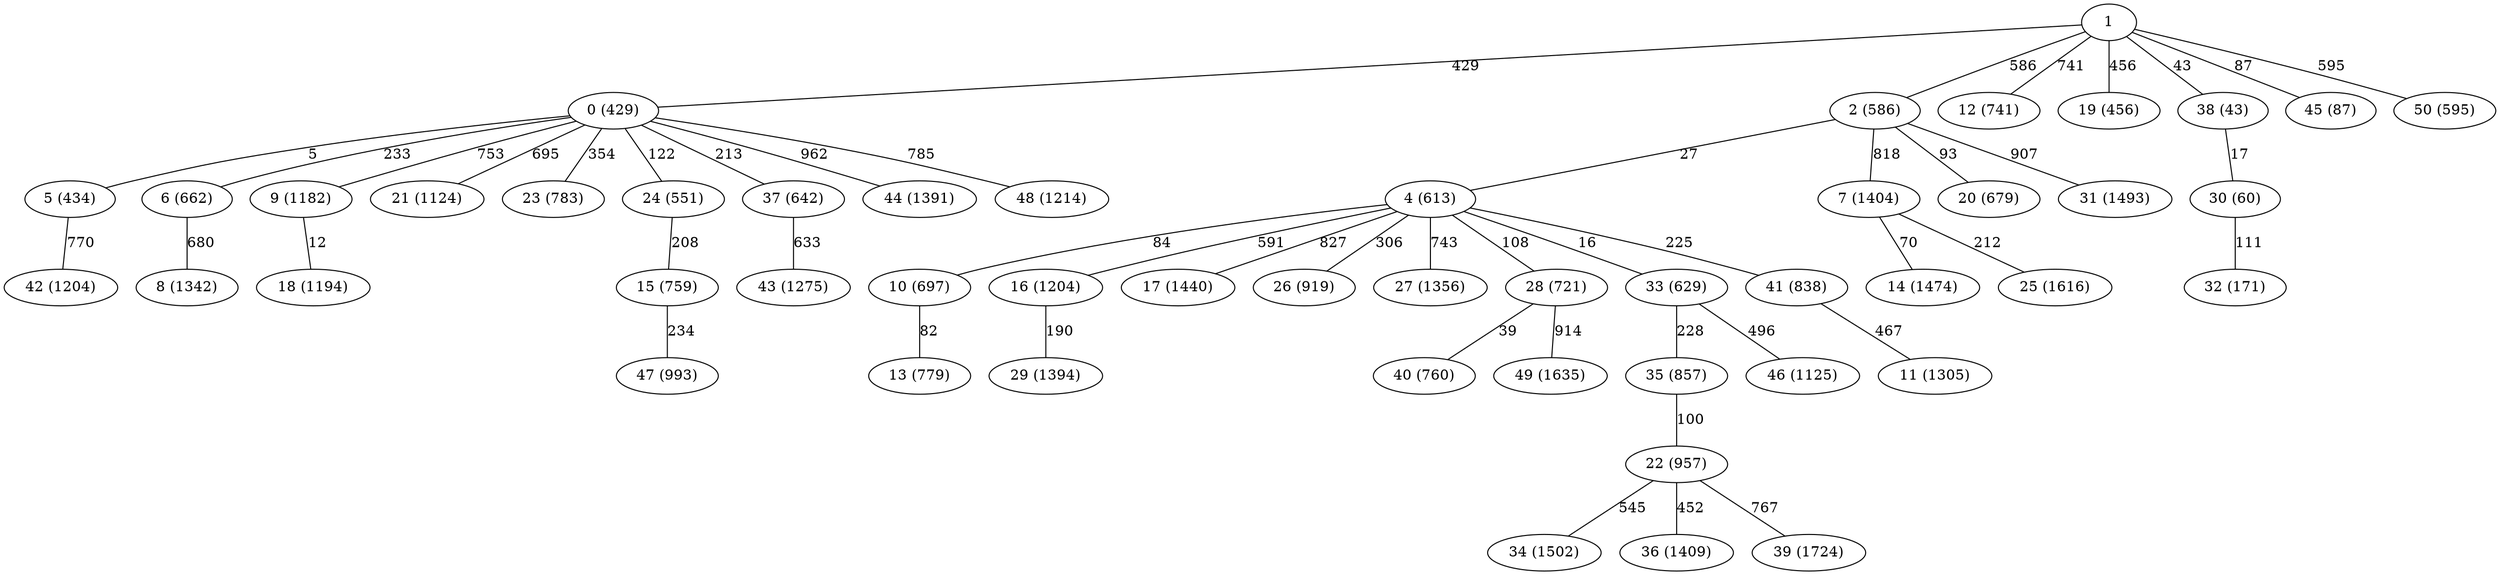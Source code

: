 strict graph G {
1;
0 [label="0 (429)"];
2 [label="2 (586)"];
4 [label="4 (613)"];
5 [label="5 (434)"];
6 [label="6 (662)"];
7 [label="7 (1404)"];
8 [label="8 (1342)"];
9 [label="9 (1182)"];
10 [label="10 (697)"];
11 [label="11 (1305)"];
12 [label="12 (741)"];
13 [label="13 (779)"];
14 [label="14 (1474)"];
15 [label="15 (759)"];
16 [label="16 (1204)"];
17 [label="17 (1440)"];
18 [label="18 (1194)"];
19 [label="19 (456)"];
20 [label="20 (679)"];
21 [label="21 (1124)"];
22 [label="22 (957)"];
23 [label="23 (783)"];
24 [label="24 (551)"];
25 [label="25 (1616)"];
26 [label="26 (919)"];
27 [label="27 (1356)"];
28 [label="28 (721)"];
29 [label="29 (1394)"];
30 [label="30 (60)"];
31 [label="31 (1493)"];
32 [label="32 (171)"];
33 [label="33 (629)"];
34 [label="34 (1502)"];
35 [label="35 (857)"];
36 [label="36 (1409)"];
37 [label="37 (642)"];
38 [label="38 (43)"];
39 [label="39 (1724)"];
40 [label="40 (760)"];
41 [label="41 (838)"];
42 [label="42 (1204)"];
43 [label="43 (1275)"];
44 [label="44 (1391)"];
45 [label="45 (87)"];
46 [label="46 (1125)"];
47 [label="47 (993)"];
48 [label="48 (1214)"];
49 [label="49 (1635)"];
50 [label="50 (595)"];
4 -- 10 [label=84];
0 -- 24 [label=122];
7 -- 25 [label=212];
1 -- 38 [label=43];
1 -- 12 [label=741];
0 -- 44 [label=962];
33 -- 46 [label=496];
35 -- 22 [label=100];
38 -- 30 [label=17];
28 -- 49 [label=914];
4 -- 28 [label=108];
22 -- 34 [label=545];
4 -- 16 [label=591];
6 -- 8 [label=680];
10 -- 13 [label=82];
1 -- 0 [label=429];
22 -- 36 [label=452];
0 -- 9 [label=753];
0 -- 37 [label=213];
4 -- 17 [label=827];
4 -- 41 [label=225];
9 -- 18 [label=12];
33 -- 35 [label=228];
1 -- 50 [label=595];
2 -- 31 [label=907];
41 -- 11 [label=467];
24 -- 15 [label=208];
0 -- 5 [label=5];
1 -- 19 [label=456];
2 -- 20 [label=93];
4 -- 33 [label=16];
4 -- 26 [label=306];
2 -- 4 [label=27];
5 -- 42 [label=770];
30 -- 32 [label=111];
0 -- 48 [label=785];
1 -- 45 [label=87];
22 -- 39 [label=767];
4 -- 27 [label=743];
37 -- 43 [label=633];
0 -- 21 [label=695];
15 -- 47 [label=234];
0 -- 6 [label=233];
0 -- 23 [label=354];
2 -- 7 [label=818];
16 -- 29 [label=190];
28 -- 40 [label=39];
1 -- 2 [label=586];
7 -- 14 [label=70];
}

